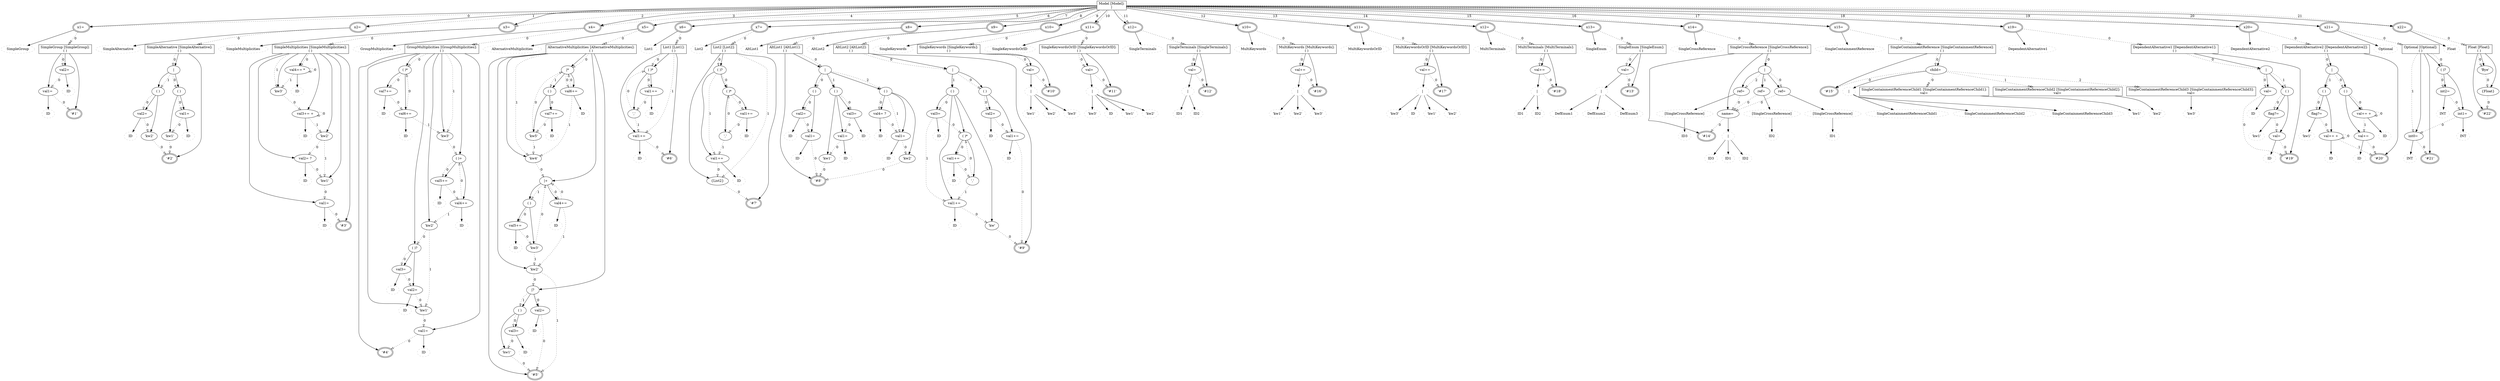 ## This is a Graphviz .dot file (http://www.graphviz.org/)
## You can use the command 'dot -Tpdf this.dot > out.pdf' to render it.
digraph G {
alternatives6378903 [shape=record,label="Model \[Model\]:\n\|"];
assignment4961455 [label="x1= ",peripheries=2];
rulecall1035552 [color=grey,label=SimpleGroup,style=dashed];
assignment4413067 [label="x2= ",peripheries=2];
rulecall11201726 [color=grey,label=SimpleAlternative,style=dashed];
assignment15127635 [label="x3= ",peripheries=2];
rulecall1657081 [color=grey,label=SimpleMultiplicities,style=dashed];
assignment8242379 [label="x4= ",peripheries=2];
rulecall4188535 [color=grey,label=GroupMultiplicities,style=dashed];
assignment198495 [label="x5= ",peripheries=2];
rulecall5515041 [color=grey,label=AlternativeMultiplicities,style=dashed];
assignment14232849 [label="x6= ",peripheries=2];
rulecall2527859 [color=grey,label=List1,style=dashed];
assignment1947920 [label="x7= ",peripheries=2];
rulecall8083363 [color=grey,label=List2,style=dashed];
assignment6348160 [label="x8= ",peripheries=2];
rulecall907103 [color=grey,label=AltList1,style=dashed];
assignment7210726 [label="x9= ",peripheries=2];
rulecall11054201 [color=grey,label=AltList2,style=dashed];
assignment8850093 [label="x10= ",peripheries=2];
rulecall15148134 [color=grey,label=SingleKeywords,style=dashed];
assignment13494330 [label="x11= ",peripheries=2];
rulecall444779 [color=grey,label=SingleKeywordsOrID,style=dashed];
assignment4810213 [label="x12= ",peripheries=2];
rulecall10546001 [color=grey,label=SingleTerminals,style=dashed];
assignment2975668 [label="x10= ",peripheries=2];
rulecall11908450 [color=grey,label=MultiKeywords,style=dashed];
assignment15949207 [label="x11= ",peripheries=2];
rulecall9912073 [color=grey,label=MultiKeywordsOrID,style=dashed];
assignment8743980 [label="x12= ",peripheries=2];
rulecall14100610 [color=grey,label=MultiTerminals,style=dashed];
assignment16084843 [label="x13= ",peripheries=2];
rulecall521842 [color=grey,label=SingleEnum,style=dashed];
assignment6686048 [label="x14= ",peripheries=2];
rulecall11617941 [color=grey,label=SingleCrossReference,style=dashed];
assignment15401245 [label="x15= ",peripheries=2];
rulecall12618340 [color=grey,label=SingleContainmentReference,style=dashed];
assignment9851618 [label="x19= ",peripheries=2];
rulecall945203 [color=grey,label=DependentAlternative1,style=dashed];
assignment1813805 [label="x20= ",peripheries=2];
rulecall9402117 [color=grey,label=DependentAlternative2,style=dashed];
assignment422985 [label="x21= ",peripheries=2];
rulecall9188851 [color=grey,label=Optional,style=dashed];
assignment12347055 [label="x22= ",peripheries=2];
rulecall15609383 [color=grey,label=Float,style=dashed];
group10428591 [shape=record,label="SimpleGroup \[SimpleGroup\]:\n( )"];
keyword1765809 [label="'#1'",peripheries=2];
assignment16260653 [label="val1= "];
rulecall6550267 [color=grey,label=ID,style=dashed];
assignment8731158 [label="val2= "];
rulecall15038969 [color=grey,label=ID,style=dashed];
group15838321 [shape=record,label="SimpleAlternative \[SimpleAlternative\]:\n( )"];
keyword7366689 [label="'#2'",peripheries=2];
alternatives12878215 [label="\|"];
group1309645 [label="( )"];
keyword16281358 [label="'kw1'"];
assignment8813419 [label="val1= "];
rulecall10281758 [color=grey,label=ID,style=dashed];
group4404991 [label="( )"];
keyword13618859 [label="'kw2'"];
assignment1102329 [label="val2= "];
rulecall182774 [color=grey,label=ID,style=dashed];
group613835 [shape=record,label="SimpleMultiplicities \[SimpleMultiplicities\]:\n( )"];
keyword15515670 [label="'#3'",peripheries=2];
assignment14218329 [label="val1= "];
rulecall381951 [color=grey,label=ID,style=dashed];
keyword3600018 [label="'kw1'"];
assignment9568126 [label="val2= ?"];
rulecall10558543 [color=grey,label=ID,style=dashed];
keyword6865334 [label="'kw2'"];
assignment1882992 [label="val3+= +"];
rulecall4829549 [color=grey,label=ID,style=dashed];
keyword8765977 [label="'kw3'"];
assignment5626374 [label="val4+= *"];
rulecall2074566 [color=grey,label=ID,style=dashed];
group9044306 [shape=record,label="GroupMultiplicities \[GroupMultiplicities\]:\n( )"];
keyword6080618 [label="'#4'",peripheries=2];
assignment14168217 [label="val1= "];
rulecall16294798 [color=grey,label=ID,style=dashed];
keyword6924380 [label="'kw1'"];
group11287820 [label="( )?"];
assignment6209015 [label="val2= "];
rulecall12184506 [color=grey,label=ID,style=dashed];
assignment645551 [label="val3= "];
rulecall2301031 [color=grey,label=ID,style=dashed];
keyword14423040 [label="'kw2'"];
group10828704 [label="( )+"];
assignment11709094 [label="val4+= "];
rulecall1958810 [color=grey,label=ID,style=dashed];
assignment14789616 [label="val5+= "];
rulecall4833579 [color=grey,label=ID,style=dashed];
keyword15581492 [label="'kw3'"];
group2573066 [label="( )*"];
assignment14622894 [label="val6+= "];
rulecall2689903 [color=grey,label=ID,style=dashed];
assignment14331421 [label="val7+= "];
rulecall11383120 [color=grey,label=ID,style=dashed];
group10639639 [shape=record,label="AlternativeMultiplicities \[AlternativeMultiplicities\]:\n( )"];
keyword8856576 [label="'#5'",peripheries=2];
alternatives5029225 [label="\|?"];
assignment14100354 [label="val2= "];
rulecall13969490 [color=grey,label=ID,style=dashed];
group2570537 [label="( )"];
keyword1695340 [label="'kw1'"];
assignment6475626 [label="val3= "];
rulecall4867026 [color=grey,label=ID,style=dashed];
keyword5866887 [label="'kw2'"];
alternatives5086129 [label="\|+"];
assignment2056413 [label="val4+= "];
rulecall15321126 [color=grey,label=ID,style=dashed];
group2655279 [label="( )"];
keyword16662344 [label="'kw3'"];
assignment1080952 [label="val5+= "];
rulecall5454815 [color=grey,label=ID,style=dashed];
keyword15513067 [label="'kw4'"];
alternatives10191317 [label="\|*"];
assignment14618337 [label="val6+= "];
rulecall8378421 [color=grey,label=ID,style=dashed];
group6873319 [label="( )"];
keyword8757002 [label="'kw5'"];
assignment4853412 [label="val7+= "];
rulecall4964337 [color=grey,label=ID,style=dashed];
group9202071 [shape=record,label="List1 \[List1\]:\n( )"];
keyword6837371 [label="'#6'",peripheries=2];
assignment3793308 [label="val1+= "];
rulecall5822805 [color=grey,label=ID,style=dashed];
group8549944 [label="( )*"];
keyword2067096 [label="','"];
assignment718209 [label="val1+= "];
rulecall2385247 [color=grey,label=ID,style=dashed];
group12856922 [shape=record,label="List2 \[List2\]:\n( )"];
keyword12539835 [label="'#7'",peripheries=2];
action1619682 [label="{List2}"];
group2229562 [label="( )?"];
assignment6286838 [label="val1+= "];
rulecall11975475 [color=grey,label=ID,style=dashed];
group8738091 [label="( )*"];
keyword10128978 [label="','"];
assignment16758344 [label="val1+= "];
rulecall12338150 [color=grey,label=ID,style=dashed];
group16104253 [shape=record,label="AltList1 \[AltList1\]:\n( )"];
keyword14142289 [label="'#8'",peripheries=2];
alternatives6639089 [label="\|"];
group14691272 [label="( )"];
assignment2051258 [label="val1= "];
rulecall11969838 [color=grey,label=ID,style=dashed];
assignment15092608 [label="val2= "];
rulecall1476343 [color=grey,label=ID,style=dashed];
group5926918 [label="( )"];
keyword7384469 [label="'kw1'"];
assignment6742211 [label="val1= "];
rulecall16183250 [color=grey,label=ID,style=dashed];
assignment3023597 [label="val3= "];
rulecall16445461 [color=grey,label=ID,style=dashed];
group9719939 [label="( )"];
keyword3267121 [label="'kw2'"];
assignment16185936 [label="val1= "];
rulecall11015963 [color=grey,label=ID,style=dashed];
assignment11252951 [label="val4= ?"];
rulecall8712192 [color=grey,label=ID,style=dashed];
group15459142 [shape=record,label="AltList2 \[AltList2\]:\n( )"];
keyword9838122 [label="'#9'",peripheries=2];
alternatives9860860 [label="\|"];
group6144165 [label="( )"];
assignment10894010 [label="val1+= "];
rulecall13859282 [color=grey,label=ID,style=dashed];
assignment5877926 [label="val2= "];
rulecall14864136 [color=grey,label=ID,style=dashed];
group1228803 [label="( )"];
keyword16518320 [label="'kw'"];
assignment6061479 [label="val1+= "];
rulecall8791042 [color=grey,label=ID,style=dashed];
group10814237 [label="( )*"];
keyword7305142 [label="','"];
assignment4024543 [label="val1+= "];
rulecall10883068 [color=grey,label=ID,style=dashed];
assignment11540344 [label="val3= "];
rulecall6524320 [color=grey,label=ID,style=dashed];
group1865073 [shape=record,label="SingleKeywords \[SingleKeywords\]:\n( )"];
keyword6453073 [label="'#10'",peripheries=2];
assignment6923618 [label="val= "];
alternatives8878333 [color=grey,label="\|",style=dashed];
keyword1586453 [color=grey,label="'kw1'",style=dashed];
keyword4534196 [color=grey,label="'kw2'",style=dashed];
keyword4131316 [color=grey,label="'kw3'",style=dashed];
group10914801 [shape=record,label="SingleKeywordsOrID \[SingleKeywordsOrID\]:\n( )"];
keyword2990202 [label="'#11'",peripheries=2];
assignment12014618 [label="val= "];
alternatives8569157 [color=grey,label="\|",style=dashed];
keyword6206581 [color=grey,label="'kw1'",style=dashed];
keyword10058588 [color=grey,label="'kw2'",style=dashed];
keyword7473571 [color=grey,label="'kw3'",style=dashed];
rulecall9542687 [color=grey,label=ID,style=dashed];
group14082272 [shape=record,label="SingleTerminals \[SingleTerminals\]:\n( )"];
keyword4568956 [label="'#12'",peripheries=2];
assignment14496563 [label="val= "];
alternatives1128390 [color=grey,label="\|",style=dashed];
rulecall12136681 [color=grey,label=ID1,style=dashed];
rulecall3808947 [color=grey,label=ID2,style=dashed];
group6605850 [shape=record,label="SingleEnum \[SingleEnum\]:\n( )"];
keyword9685355 [label="'#13'",peripheries=2];
assignment1799573 [label="val= "];
alternatives9225190 [color=grey,label="\|",style=dashed];
rulecall12895816 [color=grey,label=DefEnum1,style=dashed];
rulecall11912122 [color=grey,label=DefEnum2,style=dashed];
rulecall4521665 [color=grey,label=DefEnum3,style=dashed];
group9524931 [shape=record,label="SingleCrossReference \[SingleCrossReference\]:\n( )"];
keyword14104888 [label="'#14'",peripheries=2];
assignment365717 [label="name= "];
alternatives15577972 [color=grey,label="\|",style=dashed];
rulecall9497689 [color=grey,label=ID1,style=dashed];
rulecall9241698 [color=grey,label=ID2,style=dashed];
rulecall1762478 [color=grey,label=ID3,style=dashed];
alternatives10534026 [label="\|"];
assignment6154019 [label="ref= "];
crossreference6465746 [color=grey,label="\[SingleCrossReference\]",style=dashed];
rulecall10184539 [color=grey,label=ID1,style=dashed];
assignment15851350 [label="ref= "];
crossreference1494837 [color=grey,label="\[SingleCrossReference\]",style=dashed];
rulecall10402813 [color=grey,label=ID2,style=dashed];
assignment8230649 [label="ref= "];
crossreference14532462 [color=grey,label="\[SingleCrossReference\]",style=dashed];
rulecall4723366 [color=grey,label=ID3,style=dashed];
group7166705 [shape=record,label="SingleContainmentReference \[SingleContainmentReference\]:\n( )"];
keyword7185993 [label="'#15'",peripheries=2];
assignment7977221 [label="child= "];
alternatives12586921 [color=grey,label="\|",style=dashed];
rulecall12436803 [color=grey,label=SingleContainmentReferenceChild1,style=dashed];
rulecall14807734 [color=grey,label=SingleContainmentReferenceChild2,style=dashed];
rulecall375389 [color=grey,label=SingleContainmentReferenceChild3,style=dashed];
assignment6426524 [shape=record,label="SingleContainmentReferenceChild1 \[SingleContainmentReferenceChild1\]:\nval= ",peripheries=2];
keyword4479113 [color=grey,label="'kw1'",style=dashed];
assignment15662131 [shape=record,label="SingleContainmentReferenceChild2 \[SingleContainmentReferenceChild2\]:\nval= ",peripheries=2];
keyword1096114 [color=grey,label="'kw2'",style=dashed];
assignment15703075 [shape=record,label="SingleContainmentReferenceChild3 \[SingleContainmentReferenceChild3\]:\nval= ",peripheries=2];
keyword1006282 [color=grey,label="'kw3'",style=dashed];
group1163479 [shape=record,label="MultiKeywords \[MultiKeywords\]:\n( )"];
keyword9137154 [label="'#16'",peripheries=2];
assignment5415549 [label="val+= "];
alternatives6294028 [color=grey,label="\|",style=dashed];
keyword3389774 [color=grey,label="'kw1'",style=dashed];
keyword13297505 [color=grey,label="'kw2'",style=dashed];
keyword1879524 [color=grey,label="'kw3'",style=dashed];
group14453289 [shape=record,label="MultiKeywordsOrID \[MultiKeywordsOrID\]:\n( )"];
keyword15895088 [label="'#17'",peripheries=2];
assignment11118240 [label="val+= "];
alternatives5135610 [color=grey,label="\|",style=dashed];
keyword12209367 [color=grey,label="'kw1'",style=dashed];
keyword703812 [color=grey,label="'kw2'",style=dashed];
keyword1046240 [color=grey,label="'kw3'",style=dashed];
rulecall11249868 [color=grey,label=ID,style=dashed];
group1647632 [shape=record,label="MultiTerminals \[MultiTerminals\]:\n( )"];
keyword9351333 [label="'#18'",peripheries=2];
assignment13783611 [label="val+= "];
alternatives15678753 [color=grey,label="\|",style=dashed];
rulecall10785046 [color=grey,label=ID1,style=dashed];
rulecall3234289 [color=grey,label=ID2,style=dashed];
group9863054 [shape=record,label="DependentAlternative1 \[DependentAlternative1\]:\n( )"];
keyword9459039 [label="'#19'",peripheries=2];
alternatives13956138 [label="\|"];
assignment14447195 [label="val= "];
rulecall14795461 [color=grey,label=ID,style=dashed];
group15337703 [label="( )"];
assignment14146373 [label="val= "];
rulecall12196907 [color=grey,label=ID,style=dashed];
assignment8178548 [label="flag?= "];
keyword15643442 [color=grey,label="'kw1'",style=dashed];
group3582738 [shape=record,label="DependentAlternative2 \[DependentAlternative2\]:\n( )"];
keyword1661187 [label="'#20'",peripheries=2];
alternatives2290244 [label="\|"];
group5213835 [label="( )"];
assignment8827676 [label="val+= "];
rulecall13566113 [color=grey,label=ID,style=dashed];
assignment5840411 [label="val+= +"];
rulecall3300715 [color=grey,label=ID,style=dashed];
group1525849 [label="( )"];
assignment13080425 [label="val+= +"];
rulecall9648419 [color=grey,label=ID,style=dashed];
assignment10847344 [label="flag?= "];
keyword9359945 [color=grey,label="'kw1'",style=dashed];
group9421886 [shape=record,label="Optional \[Optional\]:\n( )"];
keyword10276356 [label="'#21'",peripheries=2];
assignment11777570 [label="int0= "];
rulecall2747649 [color=grey,label=INT,style=dashed];
group10061221 [label="( )?"];
assignment8034430 [label="int1= "];
rulecall8851594 [color=grey,label=INT,style=dashed];
assignment11642784 [label="int2= "];
rulecall5170750 [color=grey,label=INT,style=dashed];
group1389502 [shape=record,label="Float \[Float\]:\n( )"];
keyword16263304 [label="'#22'",peripheries=2];
action2956574 [label="{Float}"];
keyword13812906 [label="'Bye'"];
assignment4961455->rulecall1035552 [];
assignment4961455->group10428591 [label=0,style=dotted,arrowhead=onormalonormal];
alternatives6378903->assignment4961455 [];
assignment4413067->rulecall11201726 [];
assignment4413067->group15838321 [label=0,style=dotted,arrowhead=onormalonormal];
alternatives6378903->assignment4413067 [];
assignment15127635->rulecall1657081 [];
assignment15127635->group613835 [label=0,style=dotted,arrowhead=onormalonormal];
alternatives6378903->assignment15127635 [];
assignment8242379->rulecall4188535 [];
assignment8242379->group9044306 [label=0,style=dotted,arrowhead=onormalonormal];
alternatives6378903->assignment8242379 [];
assignment198495->rulecall5515041 [];
assignment198495->group10639639 [label=0,style=dotted,arrowhead=onormalonormal];
alternatives6378903->assignment198495 [];
assignment14232849->rulecall2527859 [];
assignment14232849->group9202071 [label=0,style=dotted,arrowhead=onormalonormal];
alternatives6378903->assignment14232849 [];
assignment1947920->rulecall8083363 [];
assignment1947920->group12856922 [label=0,style=dotted,arrowhead=onormalonormal];
alternatives6378903->assignment1947920 [];
assignment6348160->rulecall907103 [];
assignment6348160->group16104253 [label=0,style=dotted,arrowhead=onormalonormal];
alternatives6378903->assignment6348160 [];
assignment7210726->rulecall11054201 [];
assignment7210726->group15459142 [label=0,style=dotted,arrowhead=onormalonormal];
alternatives6378903->assignment7210726 [];
assignment8850093->rulecall15148134 [];
assignment8850093->group1865073 [label=0,style=dotted,arrowhead=onormalonormal];
alternatives6378903->assignment8850093 [];
assignment13494330->rulecall444779 [];
assignment13494330->group10914801 [label=0,style=dotted,arrowhead=onormalonormal];
alternatives6378903->assignment13494330 [];
assignment4810213->rulecall10546001 [];
assignment4810213->group14082272 [label=0,style=dotted,arrowhead=onormalonormal];
alternatives6378903->assignment4810213 [];
assignment2975668->rulecall11908450 [];
assignment2975668->group1163479 [label=0,style=dotted,arrowhead=onormalonormal];
alternatives6378903->assignment2975668 [];
assignment15949207->rulecall9912073 [];
assignment15949207->group14453289 [label=0,style=dotted,arrowhead=onormalonormal];
alternatives6378903->assignment15949207 [];
assignment8743980->rulecall14100610 [];
assignment8743980->group1647632 [label=0,style=dotted,arrowhead=onormalonormal];
alternatives6378903->assignment8743980 [];
assignment16084843->rulecall521842 [];
assignment16084843->group6605850 [label=0,style=dotted,arrowhead=onormalonormal];
alternatives6378903->assignment16084843 [];
assignment6686048->rulecall11617941 [];
assignment6686048->group9524931 [label=0,style=dotted,arrowhead=onormalonormal];
alternatives6378903->assignment6686048 [];
assignment15401245->rulecall12618340 [];
assignment15401245->group7166705 [label=0,style=dotted,arrowhead=onormalonormal];
alternatives6378903->assignment15401245 [];
assignment9851618->rulecall945203 [];
assignment9851618->group9863054 [label=0,style=dotted,arrowhead=onormalonormal];
alternatives6378903->assignment9851618 [];
assignment1813805->rulecall9402117 [];
assignment1813805->group3582738 [label=0,style=dotted,arrowhead=onormalonormal];
alternatives6378903->assignment1813805 [];
assignment422985->rulecall9188851 [];
assignment422985->group9421886 [label=0,style=dotted,arrowhead=onormalonormal];
alternatives6378903->assignment422985 [];
assignment12347055->rulecall15609383 [];
assignment12347055->group1389502 [label=0,style=dotted,arrowhead=onormalonormal];
alternatives6378903->assignment12347055 [];
alternatives6378903->assignment4961455 [label=0,style=dotted,arrowhead=onormal];
alternatives6378903->assignment4413067 [label=1,style=dotted,arrowhead=onormal];
alternatives6378903->assignment15127635 [label=2,style=dotted,arrowhead=onormal];
alternatives6378903->assignment8242379 [label=3,style=dotted,arrowhead=onormal];
alternatives6378903->assignment198495 [label=4,style=dotted,arrowhead=onormal];
alternatives6378903->assignment14232849 [label=5,style=dotted,arrowhead=onormal];
alternatives6378903->assignment1947920 [label=6,style=dotted,arrowhead=onormal];
alternatives6378903->assignment6348160 [label=7,style=dotted,arrowhead=onormal];
alternatives6378903->assignment7210726 [label=8,style=dotted,arrowhead=onormal];
alternatives6378903->assignment8850093 [label=9,style=dotted,arrowhead=onormal];
alternatives6378903->assignment13494330 [label=10,style=dotted,arrowhead=onormal];
alternatives6378903->assignment4810213 [label=11,style=dotted,arrowhead=onormal];
alternatives6378903->assignment2975668 [label=12,style=dotted,arrowhead=onormal];
alternatives6378903->assignment15949207 [label=13,style=dotted,arrowhead=onormal];
alternatives6378903->assignment8743980 [label=14,style=dotted,arrowhead=onormal];
alternatives6378903->assignment16084843 [label=15,style=dotted,arrowhead=onormal];
alternatives6378903->assignment6686048 [label=16,style=dotted,arrowhead=onormal];
alternatives6378903->assignment15401245 [label=17,style=dotted,arrowhead=onormal];
alternatives6378903->assignment9851618 [label=18,style=dotted,arrowhead=onormal];
alternatives6378903->assignment1813805 [label=19,style=dotted,arrowhead=onormal];
alternatives6378903->assignment422985 [label=20,style=dotted,arrowhead=onormal];
alternatives6378903->assignment12347055 [label=21,style=dotted,arrowhead=onormal];
group10428591->keyword1765809 [];
assignment16260653->rulecall6550267 [];
assignment16260653->keyword1765809 [label=0,style=dotted,arrowhead=onormal];
group10428591->assignment16260653 [];
assignment8731158->rulecall15038969 [];
assignment8731158->assignment16260653 [label=0,style=dotted,arrowhead=onormal];
group10428591->assignment8731158 [];
group10428591->assignment8731158 [label=0,style=dotted,arrowhead=onormal];
group15838321->keyword7366689 [];
keyword16281358->keyword7366689 [label=0,style=dotted,arrowhead=onormal];
group1309645->keyword16281358 [];
assignment8813419->rulecall10281758 [];
assignment8813419->keyword16281358 [label=0,style=dotted,arrowhead=onormal];
group1309645->assignment8813419 [];
group1309645->assignment8813419 [label=0,style=dotted,arrowhead=onormal];
alternatives12878215->group1309645 [];
keyword13618859->keyword7366689 [label=0,style=dotted,arrowhead=onormal];
group4404991->keyword13618859 [];
assignment1102329->rulecall182774 [];
assignment1102329->keyword13618859 [label=0,style=dotted,arrowhead=onormal];
group4404991->assignment1102329 [];
group4404991->assignment1102329 [label=0,style=dotted,arrowhead=onormal];
alternatives12878215->group4404991 [];
alternatives12878215->group1309645 [label=0,style=dotted,arrowhead=onormal];
alternatives12878215->group4404991 [label=1,style=dotted,arrowhead=onormal];
group15838321->alternatives12878215 [];
group15838321->alternatives12878215 [label=0,style=dotted,arrowhead=onormal];
group613835->keyword15515670 [];
assignment14218329->rulecall381951 [];
assignment14218329->keyword15515670 [label=0,style=dotted,arrowhead=onormal];
group613835->assignment14218329 [];
keyword3600018->assignment14218329 [label=0,style=dotted,arrowhead=onormal];
group613835->keyword3600018 [];
assignment9568126->rulecall10558543 [];
assignment9568126->keyword3600018 [label=0,style=dotted,arrowhead=onormal];
group613835->assignment9568126 [];
keyword6865334->assignment9568126 [label=0,style=dotted,arrowhead=onormal];
keyword6865334->keyword3600018 [label=1,style=dotted,arrowhead=onormal];
group613835->keyword6865334 [];
assignment1882992->rulecall4829549 [];
assignment1882992->assignment1882992 [label=0,style=dotted,arrowhead=onormal];
assignment1882992->keyword6865334 [label=1,style=dotted,arrowhead=onormal];
group613835->assignment1882992 [];
keyword8765977->assignment1882992 [label=0,style=dotted,arrowhead=onormal];
group613835->keyword8765977 [];
assignment5626374->rulecall2074566 [];
assignment5626374->assignment5626374 [label=0,style=dotted,arrowhead=onormal];
assignment5626374->keyword8765977 [label=1,style=dotted,arrowhead=onormal];
group613835->assignment5626374 [];
group613835->assignment5626374 [label=0,style=dotted,arrowhead=onormal];
group613835->keyword8765977 [label=1,style=dotted,arrowhead=onormal];
group9044306->keyword6080618 [];
assignment14168217->rulecall16294798 [];
assignment14168217->keyword6080618 [label=0,style=dotted,arrowhead=onormal];
group9044306->assignment14168217 [];
keyword6924380->assignment14168217 [label=0,style=dotted,arrowhead=onormal];
group9044306->keyword6924380 [];
assignment6209015->rulecall12184506 [];
assignment6209015->keyword6924380 [label=0,style=dotted,arrowhead=onormal];
group11287820->assignment6209015 [];
assignment645551->rulecall2301031 [];
assignment645551->assignment6209015 [label=0,style=dotted,arrowhead=onormal];
group11287820->assignment645551 [];
group11287820->assignment645551 [label=0,style=dotted,arrowhead=onormal];
group9044306->group11287820 [];
keyword14423040->group11287820 [label=0,style=dotted,arrowhead=onormal];
keyword14423040->keyword6924380 [label=1,style=dotted,arrowhead=onormal];
group9044306->keyword14423040 [];
assignment11709094->rulecall1958810 [];
assignment11709094->group10828704 [label=0,style=dotted,arrowhead=onormal];
assignment11709094->keyword14423040 [label=1,style=dotted,arrowhead=onormal];
group10828704->assignment11709094 [];
assignment14789616->rulecall4833579 [];
assignment14789616->assignment11709094 [label=0,style=dotted,arrowhead=onormal];
group10828704->assignment14789616 [];
group10828704->assignment14789616 [label=0,style=dotted,arrowhead=onormal];
group9044306->group10828704 [];
keyword15581492->group10828704 [label=0,style=dotted,arrowhead=onormal];
group9044306->keyword15581492 [];
assignment14622894->rulecall2689903 [];
assignment14622894->group2573066 [label=0,style=dotted,arrowhead=onormal];
assignment14622894->keyword15581492 [label=1,style=dotted,arrowhead=onormal];
group2573066->assignment14622894 [];
assignment14331421->rulecall11383120 [];
assignment14331421->assignment14622894 [label=0,style=dotted,arrowhead=onormal];
group2573066->assignment14331421 [];
group2573066->assignment14331421 [label=0,style=dotted,arrowhead=onormal];
group9044306->group2573066 [];
group9044306->group2573066 [label=0,style=dotted,arrowhead=onormal];
group9044306->keyword15581492 [label=1,style=dotted,arrowhead=onormal];
group10639639->keyword8856576 [];
assignment14100354->rulecall13969490 [];
assignment14100354->keyword8856576 [label=0,style=dotted,arrowhead=onormal];
alternatives5029225->assignment14100354 [];
keyword1695340->keyword8856576 [label=0,style=dotted,arrowhead=onormal];
group2570537->keyword1695340 [];
assignment6475626->rulecall4867026 [];
assignment6475626->keyword1695340 [label=0,style=dotted,arrowhead=onormal];
group2570537->assignment6475626 [];
group2570537->assignment6475626 [label=0,style=dotted,arrowhead=onormal];
alternatives5029225->group2570537 [];
alternatives5029225->assignment14100354 [label=0,style=dotted,arrowhead=onormal];
alternatives5029225->group2570537 [label=1,style=dotted,arrowhead=onormal];
group10639639->alternatives5029225 [];
keyword5866887->alternatives5029225 [label=0,style=dotted,arrowhead=onormal];
keyword5866887->keyword8856576 [label=1,style=dotted,arrowhead=onormal];
group10639639->keyword5866887 [];
assignment2056413->rulecall15321126 [];
assignment2056413->alternatives5086129 [label=0,style=dotted,arrowhead=onormal];
assignment2056413->keyword5866887 [label=1,style=dotted,arrowhead=onormal];
alternatives5086129->assignment2056413 [];
keyword16662344->alternatives5086129 [label=0,style=dotted,arrowhead=onormal];
keyword16662344->keyword5866887 [label=1,style=dotted,arrowhead=onormal];
group2655279->keyword16662344 [];
assignment1080952->rulecall5454815 [];
assignment1080952->keyword16662344 [label=0,style=dotted,arrowhead=onormal];
group2655279->assignment1080952 [];
group2655279->assignment1080952 [label=0,style=dotted,arrowhead=onormal];
alternatives5086129->group2655279 [];
alternatives5086129->assignment2056413 [label=0,style=dotted,arrowhead=onormal];
alternatives5086129->group2655279 [label=1,style=dotted,arrowhead=onormal];
group10639639->alternatives5086129 [];
keyword15513067->alternatives5086129 [label=0,style=dotted,arrowhead=onormal];
group10639639->keyword15513067 [];
assignment14618337->rulecall8378421 [];
assignment14618337->alternatives10191317 [label=0,style=dotted,arrowhead=onormal];
assignment14618337->keyword15513067 [label=1,style=dotted,arrowhead=onormal];
alternatives10191317->assignment14618337 [];
keyword8757002->alternatives10191317 [label=0,style=dotted,arrowhead=onormal];
keyword8757002->keyword15513067 [label=1,style=dotted,arrowhead=onormal];
group6873319->keyword8757002 [];
assignment4853412->rulecall4964337 [];
assignment4853412->keyword8757002 [label=0,style=dotted,arrowhead=onormal];
group6873319->assignment4853412 [];
group6873319->assignment4853412 [label=0,style=dotted,arrowhead=onormal];
alternatives10191317->group6873319 [];
alternatives10191317->assignment14618337 [label=0,style=dotted,arrowhead=onormal];
alternatives10191317->group6873319 [label=1,style=dotted,arrowhead=onormal];
group10639639->alternatives10191317 [];
group10639639->alternatives10191317 [label=0,style=dotted,arrowhead=onormal];
group10639639->keyword15513067 [label=1,style=dotted,arrowhead=onormal];
group9202071->keyword6837371 [];
assignment3793308->rulecall5822805 [];
assignment3793308->keyword6837371 [label=0,style=dotted,arrowhead=onormal];
group9202071->assignment3793308 [];
keyword2067096->group8549944 [label=0,style=dotted,arrowhead=onormal];
keyword2067096->assignment3793308 [label=1,style=dotted,arrowhead=onormal];
group8549944->keyword2067096 [];
assignment718209->rulecall2385247 [];
assignment718209->keyword2067096 [label=0,style=dotted,arrowhead=onormal];
group8549944->assignment718209 [];
group8549944->assignment718209 [label=0,style=dotted,arrowhead=onormal];
group9202071->group8549944 [];
group9202071->group8549944 [label=0,style=dotted,arrowhead=onormal];
group9202071->assignment3793308 [label=1,style=dotted,arrowhead=onormal];
group12856922->keyword12539835 [];
action1619682->keyword12539835 [label=0,style=dotted,arrowhead=onormal];
group12856922->action1619682 [];
assignment6286838->rulecall11975475 [];
assignment6286838->action1619682 [label=0,style=dotted,arrowhead=onormal];
group2229562->assignment6286838 [];
keyword10128978->group8738091 [label=0,style=dotted,arrowhead=onormal];
keyword10128978->assignment6286838 [label=1,style=dotted,arrowhead=onormal];
group8738091->keyword10128978 [];
assignment16758344->rulecall12338150 [];
assignment16758344->keyword10128978 [label=0,style=dotted,arrowhead=onormal];
group8738091->assignment16758344 [];
group8738091->assignment16758344 [label=0,style=dotted,arrowhead=onormal];
group2229562->group8738091 [];
group2229562->group8738091 [label=0,style=dotted,arrowhead=onormal];
group2229562->assignment6286838 [label=1,style=dotted,arrowhead=onormal];
group12856922->group2229562 [];
group12856922->group2229562 [label=0,style=dotted,arrowhead=onormal];
group12856922->action1619682 [label=1,style=dotted,arrowhead=onormal];
group16104253->keyword14142289 [];
assignment2051258->rulecall11969838 [];
assignment2051258->keyword14142289 [label=0,style=dotted,arrowhead=onormal];
group14691272->assignment2051258 [];
assignment15092608->rulecall1476343 [];
assignment15092608->assignment2051258 [label=0,style=dotted,arrowhead=onormal];
group14691272->assignment15092608 [];
group14691272->assignment15092608 [label=0,style=dotted,arrowhead=onormal];
alternatives6639089->group14691272 [];
keyword7384469->keyword14142289 [label=0,style=dotted,arrowhead=onormal];
group5926918->keyword7384469 [];
assignment6742211->rulecall16183250 [];
assignment6742211->keyword7384469 [label=0,style=dotted,arrowhead=onormal];
group5926918->assignment6742211 [];
assignment3023597->rulecall16445461 [];
assignment3023597->assignment6742211 [label=0,style=dotted,arrowhead=onormal];
group5926918->assignment3023597 [];
group5926918->assignment3023597 [label=0,style=dotted,arrowhead=onormal];
alternatives6639089->group5926918 [];
keyword3267121->keyword14142289 [label=0,style=dotted,arrowhead=onormal];
group9719939->keyword3267121 [];
assignment16185936->rulecall11015963 [];
assignment16185936->keyword3267121 [label=0,style=dotted,arrowhead=onormal];
group9719939->assignment16185936 [];
assignment11252951->rulecall8712192 [];
assignment11252951->assignment16185936 [label=0,style=dotted,arrowhead=onormal];
group9719939->assignment11252951 [];
group9719939->assignment11252951 [label=0,style=dotted,arrowhead=onormal];
group9719939->assignment16185936 [label=1,style=dotted,arrowhead=onormal];
alternatives6639089->group9719939 [];
alternatives6639089->group14691272 [label=0,style=dotted,arrowhead=onormal];
alternatives6639089->group5926918 [label=1,style=dotted,arrowhead=onormal];
alternatives6639089->group9719939 [label=2,style=dotted,arrowhead=onormal];
group16104253->alternatives6639089 [];
group16104253->alternatives6639089 [label=0,style=dotted,arrowhead=onormal];
group15459142->keyword9838122 [];
assignment10894010->rulecall13859282 [];
assignment10894010->keyword9838122 [label=0,style=dotted,arrowhead=onormal];
group6144165->assignment10894010 [];
assignment5877926->rulecall14864136 [];
assignment5877926->assignment10894010 [label=0,style=dotted,arrowhead=onormal];
group6144165->assignment5877926 [];
group6144165->assignment5877926 [label=0,style=dotted,arrowhead=onormal];
alternatives9860860->group6144165 [];
keyword16518320->keyword9838122 [label=0,style=dotted,arrowhead=onormal];
group1228803->keyword16518320 [];
assignment6061479->rulecall8791042 [];
assignment6061479->keyword16518320 [label=0,style=dotted,arrowhead=onormal];
group1228803->assignment6061479 [];
keyword7305142->group10814237 [label=0,style=dotted,arrowhead=onormal];
keyword7305142->assignment6061479 [label=1,style=dotted,arrowhead=onormal];
group10814237->keyword7305142 [];
assignment4024543->rulecall10883068 [];
assignment4024543->keyword7305142 [label=0,style=dotted,arrowhead=onormal];
group10814237->assignment4024543 [];
group10814237->assignment4024543 [label=0,style=dotted,arrowhead=onormal];
group1228803->group10814237 [];
assignment11540344->rulecall6524320 [];
assignment11540344->group10814237 [label=0,style=dotted,arrowhead=onormal];
assignment11540344->assignment6061479 [label=1,style=dotted,arrowhead=onormal];
group1228803->assignment11540344 [];
group1228803->assignment11540344 [label=0,style=dotted,arrowhead=onormal];
alternatives9860860->group1228803 [];
alternatives9860860->group6144165 [label=0,style=dotted,arrowhead=onormal];
alternatives9860860->group1228803 [label=1,style=dotted,arrowhead=onormal];
group15459142->alternatives9860860 [];
group15459142->alternatives9860860 [label=0,style=dotted,arrowhead=onormal];
group1865073->keyword6453073 [];
alternatives8878333->keyword1586453 [];
alternatives8878333->keyword4534196 [];
alternatives8878333->keyword4131316 [];
assignment6923618->alternatives8878333 [];
assignment6923618->keyword6453073 [label=0,style=dotted,arrowhead=onormal];
group1865073->assignment6923618 [];
group1865073->assignment6923618 [label=0,style=dotted,arrowhead=onormal];
group10914801->keyword2990202 [];
alternatives8569157->keyword6206581 [];
alternatives8569157->keyword10058588 [];
alternatives8569157->keyword7473571 [];
alternatives8569157->rulecall9542687 [];
assignment12014618->alternatives8569157 [];
assignment12014618->keyword2990202 [label=0,style=dotted,arrowhead=onormal];
group10914801->assignment12014618 [];
group10914801->assignment12014618 [label=0,style=dotted,arrowhead=onormal];
group14082272->keyword4568956 [];
alternatives1128390->rulecall12136681 [];
alternatives1128390->rulecall3808947 [];
assignment14496563->alternatives1128390 [];
assignment14496563->keyword4568956 [label=0,style=dotted,arrowhead=onormal];
group14082272->assignment14496563 [];
group14082272->assignment14496563 [label=0,style=dotted,arrowhead=onormal];
group6605850->keyword9685355 [];
alternatives9225190->rulecall12895816 [];
alternatives9225190->rulecall11912122 [];
alternatives9225190->rulecall4521665 [];
assignment1799573->alternatives9225190 [];
assignment1799573->keyword9685355 [label=0,style=dotted,arrowhead=onormal];
group6605850->assignment1799573 [];
group6605850->assignment1799573 [label=0,style=dotted,arrowhead=onormal];
group9524931->keyword14104888 [];
alternatives15577972->rulecall9497689 [];
alternatives15577972->rulecall9241698 [];
alternatives15577972->rulecall1762478 [];
assignment365717->alternatives15577972 [];
assignment365717->keyword14104888 [label=0,style=dotted,arrowhead=onormal];
group9524931->assignment365717 [];
crossreference6465746->rulecall10184539 [];
assignment6154019->crossreference6465746 [];
assignment6154019->assignment365717 [label=0,style=dotted,arrowhead=onormal];
alternatives10534026->assignment6154019 [];
crossreference1494837->rulecall10402813 [];
assignment15851350->crossreference1494837 [];
assignment15851350->assignment365717 [label=0,style=dotted,arrowhead=onormal];
alternatives10534026->assignment15851350 [];
crossreference14532462->rulecall4723366 [];
assignment8230649->crossreference14532462 [];
assignment8230649->assignment365717 [label=0,style=dotted,arrowhead=onormal];
alternatives10534026->assignment8230649 [];
alternatives10534026->assignment6154019 [label=0,style=dotted,arrowhead=onormal];
alternatives10534026->assignment15851350 [label=1,style=dotted,arrowhead=onormal];
alternatives10534026->assignment8230649 [label=2,style=dotted,arrowhead=onormal];
group9524931->alternatives10534026 [];
group9524931->alternatives10534026 [label=0,style=dotted,arrowhead=onormal];
group7166705->keyword7185993 [];
alternatives12586921->rulecall12436803 [];
alternatives12586921->rulecall14807734 [];
alternatives12586921->rulecall375389 [];
assignment7977221->alternatives12586921 [];
assignment7977221->assignment6426524 [label=0,style=dotted,arrowhead=onormalonormal];
assignment7977221->assignment15662131 [label=1,style=dotted,arrowhead=onormalonormal];
assignment7977221->assignment15703075 [label=2,style=dotted,arrowhead=onormalonormal];
assignment7977221->keyword7185993 [arrowtail=odot,label=0,style=dotted,arrowhead=onormal];
group7166705->assignment7977221 [];
group7166705->assignment7977221 [label=0,style=dotted,arrowhead=onormal];
assignment6426524->keyword4479113 [];
assignment15662131->keyword1096114 [];
assignment15703075->keyword1006282 [];
group1163479->keyword9137154 [];
alternatives6294028->keyword3389774 [];
alternatives6294028->keyword13297505 [];
alternatives6294028->keyword1879524 [];
assignment5415549->alternatives6294028 [];
assignment5415549->keyword9137154 [label=0,style=dotted,arrowhead=onormal];
group1163479->assignment5415549 [];
group1163479->assignment5415549 [label=0,style=dotted,arrowhead=onormal];
group14453289->keyword15895088 [];
alternatives5135610->keyword12209367 [];
alternatives5135610->keyword703812 [];
alternatives5135610->keyword1046240 [];
alternatives5135610->rulecall11249868 [];
assignment11118240->alternatives5135610 [];
assignment11118240->keyword15895088 [label=0,style=dotted,arrowhead=onormal];
group14453289->assignment11118240 [];
group14453289->assignment11118240 [label=0,style=dotted,arrowhead=onormal];
group1647632->keyword9351333 [];
alternatives15678753->rulecall10785046 [];
alternatives15678753->rulecall3234289 [];
assignment13783611->alternatives15678753 [];
assignment13783611->keyword9351333 [label=0,style=dotted,arrowhead=onormal];
group1647632->assignment13783611 [];
group1647632->assignment13783611 [label=0,style=dotted,arrowhead=onormal];
group9863054->keyword9459039 [];
assignment14447195->rulecall14795461 [];
assignment14447195->keyword9459039 [label=0,style=dotted,arrowhead=onormal];
alternatives13956138->assignment14447195 [];
assignment14146373->rulecall12196907 [];
assignment14146373->keyword9459039 [label=0,style=dotted,arrowhead=onormal];
group15337703->assignment14146373 [];
assignment8178548->keyword15643442 [];
assignment8178548->assignment14146373 [label=0,style=dotted,arrowhead=onormal];
group15337703->assignment8178548 [];
group15337703->assignment8178548 [label=0,style=dotted,arrowhead=onormal];
alternatives13956138->group15337703 [];
alternatives13956138->assignment14447195 [label=0,style=dotted,arrowhead=onormal];
alternatives13956138->group15337703 [label=1,style=dotted,arrowhead=onormal];
group9863054->alternatives13956138 [];
group9863054->alternatives13956138 [label=0,style=dotted,arrowhead=onormal];
group3582738->keyword1661187 [];
assignment8827676->rulecall13566113 [];
assignment8827676->keyword1661187 [label=0,style=dotted,arrowhead=onormal];
group5213835->assignment8827676 [];
assignment5840411->rulecall3300715 [];
assignment5840411->assignment5840411 [label=0,style=dotted,arrowhead=onormal];
assignment5840411->assignment8827676 [label=1,style=dotted,arrowhead=onormal];
group5213835->assignment5840411 [];
group5213835->assignment5840411 [label=0,style=dotted,arrowhead=onormal];
alternatives2290244->group5213835 [];
assignment13080425->rulecall9648419 [];
assignment13080425->assignment13080425 [label=0,style=dotted,arrowhead=onormal];
assignment13080425->keyword1661187 [label=1,style=dotted,arrowhead=onormal];
group1525849->assignment13080425 [];
assignment10847344->keyword9359945 [];
assignment10847344->assignment13080425 [label=0,style=dotted,arrowhead=onormal];
group1525849->assignment10847344 [];
group1525849->assignment10847344 [label=0,style=dotted,arrowhead=onormal];
alternatives2290244->group1525849 [];
alternatives2290244->group5213835 [label=0,style=dotted,arrowhead=onormal];
alternatives2290244->group1525849 [label=1,style=dotted,arrowhead=onormal];
group3582738->alternatives2290244 [];
group3582738->alternatives2290244 [label=0,style=dotted,arrowhead=onormal];
group9421886->keyword10276356 [];
assignment11777570->rulecall2747649 [];
assignment11777570->keyword10276356 [label=0,style=dotted,arrowhead=onormal];
group9421886->assignment11777570 [];
assignment8034430->rulecall8851594 [];
assignment8034430->assignment11777570 [label=0,style=dotted,arrowhead=onormal];
group10061221->assignment8034430 [];
assignment11642784->rulecall5170750 [];
assignment11642784->assignment8034430 [label=0,style=dotted,arrowhead=onormal];
group10061221->assignment11642784 [];
group10061221->assignment11642784 [label=0,style=dotted,arrowhead=onormal];
group9421886->group10061221 [];
group9421886->group10061221 [label=0,style=dotted,arrowhead=onormal];
group9421886->assignment11777570 [label=1,style=dotted,arrowhead=onormal];
group1389502->keyword16263304 [];
action2956574->keyword16263304 [label=0,style=dotted,arrowhead=onormal];
group1389502->action2956574 [];
keyword13812906->action2956574 [label=0,style=dotted,arrowhead=onormal];
group1389502->keyword13812906 [];
group1389502->keyword13812906 [label=0,style=dotted,arrowhead=onormal];
}

